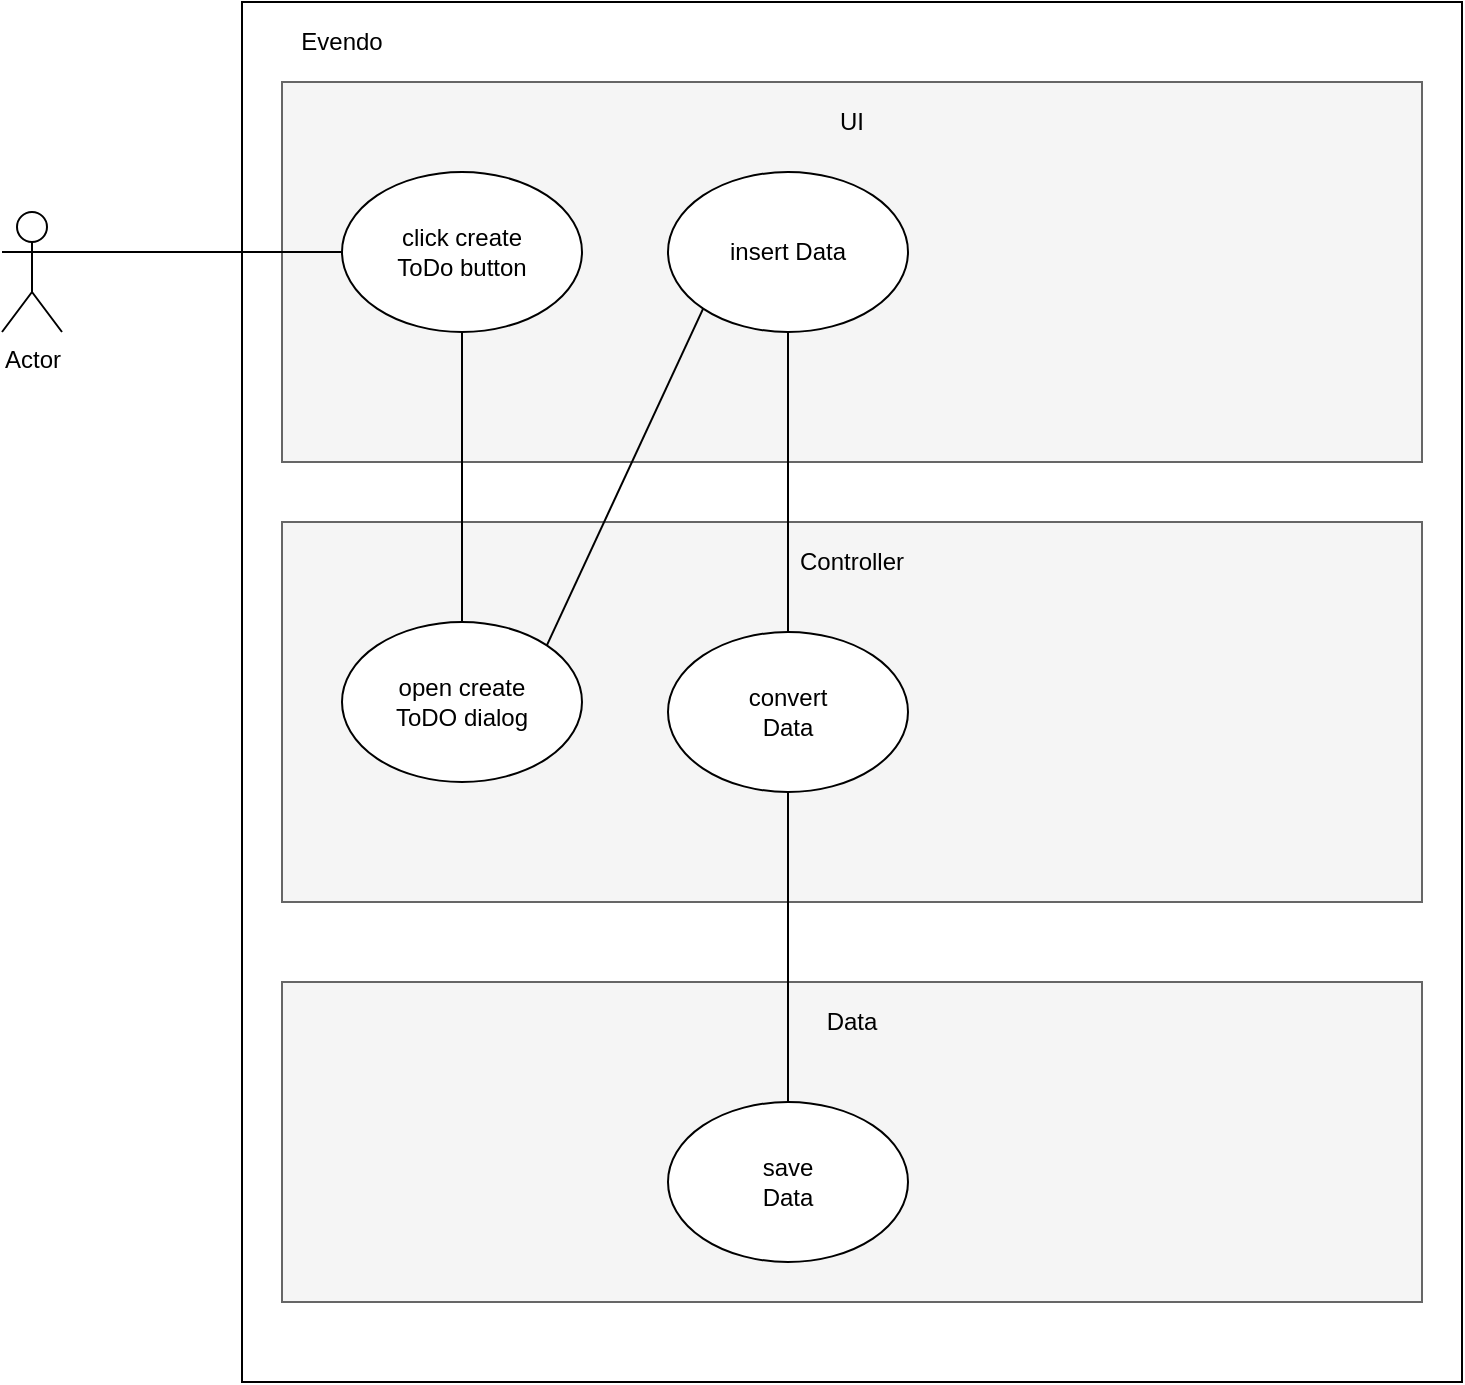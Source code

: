 <mxfile version="12.2.9" type="device" pages="1"><diagram id="ErZAlD7x-ldUghAsbQL8" name="Page-1"><mxGraphModel dx="1463" dy="770" grid="1" gridSize="10" guides="1" tooltips="1" connect="1" arrows="1" fold="1" page="1" pageScale="1" pageWidth="827" pageHeight="1169" math="0" shadow="0"><root><mxCell id="0"/><mxCell id="1" parent="0"/><mxCell id="8gdJqL7f2y5G9J2mgL9e-1" value="" style="rounded=0;whiteSpace=wrap;html=1;" vertex="1" parent="1"><mxGeometry x="200" y="40" width="610" height="690" as="geometry"/></mxCell><mxCell id="8gdJqL7f2y5G9J2mgL9e-2" value="" style="rounded=0;whiteSpace=wrap;html=1;fillColor=#f5f5f5;strokeColor=#666666;fontColor=#333333;" vertex="1" parent="1"><mxGeometry x="220" y="80" width="570" height="190" as="geometry"/></mxCell><mxCell id="8gdJqL7f2y5G9J2mgL9e-3" style="edgeStyle=orthogonalEdgeStyle;rounded=0;orthogonalLoop=1;jettySize=auto;html=1;entryX=0;entryY=0.5;entryDx=0;entryDy=0;exitX=1;exitY=0.333;exitDx=0;exitDy=0;exitPerimeter=0;endArrow=none;endFill=0;" edge="1" parent="1" source="8gdJqL7f2y5G9J2mgL9e-4" target="8gdJqL7f2y5G9J2mgL9e-5"><mxGeometry relative="1" as="geometry"/></mxCell><mxCell id="8gdJqL7f2y5G9J2mgL9e-4" value="Actor" style="shape=umlActor;verticalLabelPosition=bottom;labelBackgroundColor=#ffffff;verticalAlign=top;html=1;outlineConnect=0;" vertex="1" parent="1"><mxGeometry x="80" y="145" width="30" height="60" as="geometry"/></mxCell><mxCell id="8gdJqL7f2y5G9J2mgL9e-5" value="" style="ellipse;whiteSpace=wrap;html=1;" vertex="1" parent="1"><mxGeometry x="250" y="125" width="120" height="80" as="geometry"/></mxCell><mxCell id="8gdJqL7f2y5G9J2mgL9e-6" value="&lt;div&gt;click create ToDo button&lt;/div&gt;" style="text;html=1;strokeColor=none;fillColor=none;align=center;verticalAlign=middle;whiteSpace=wrap;rounded=0;" vertex="1" parent="1"><mxGeometry x="270" y="155" width="80" height="20" as="geometry"/></mxCell><mxCell id="8gdJqL7f2y5G9J2mgL9e-7" value="&lt;div&gt;Evendo&lt;/div&gt;" style="text;html=1;strokeColor=none;fillColor=none;align=center;verticalAlign=middle;whiteSpace=wrap;rounded=0;" vertex="1" parent="1"><mxGeometry x="230" y="50" width="40" height="20" as="geometry"/></mxCell><mxCell id="8gdJqL7f2y5G9J2mgL9e-8" value="UI" style="text;html=1;strokeColor=none;fillColor=none;align=center;verticalAlign=middle;whiteSpace=wrap;rounded=0;" vertex="1" parent="1"><mxGeometry x="485" y="90" width="40" height="20" as="geometry"/></mxCell><mxCell id="8gdJqL7f2y5G9J2mgL9e-9" value="" style="rounded=0;whiteSpace=wrap;html=1;fillColor=#f5f5f5;strokeColor=#666666;fontColor=#333333;" vertex="1" parent="1"><mxGeometry x="220" y="300" width="570" height="190" as="geometry"/></mxCell><mxCell id="8gdJqL7f2y5G9J2mgL9e-10" value="Controller" style="text;html=1;strokeColor=none;fillColor=none;align=center;verticalAlign=middle;whiteSpace=wrap;rounded=0;" vertex="1" parent="1"><mxGeometry x="485" y="310" width="40" height="20" as="geometry"/></mxCell><mxCell id="8gdJqL7f2y5G9J2mgL9e-11" value="" style="rounded=0;whiteSpace=wrap;html=1;fillColor=#f5f5f5;strokeColor=#666666;fontColor=#333333;" vertex="1" parent="1"><mxGeometry x="220" y="530" width="570" height="160" as="geometry"/></mxCell><mxCell id="8gdJqL7f2y5G9J2mgL9e-12" value="Data" style="text;html=1;strokeColor=none;fillColor=none;align=center;verticalAlign=middle;whiteSpace=wrap;rounded=0;" vertex="1" parent="1"><mxGeometry x="485" y="540" width="40" height="20" as="geometry"/></mxCell><mxCell id="8gdJqL7f2y5G9J2mgL9e-22" style="rounded=0;orthogonalLoop=1;jettySize=auto;html=1;exitX=1;exitY=0;exitDx=0;exitDy=0;entryX=0;entryY=1;entryDx=0;entryDy=0;endArrow=none;endFill=0;" edge="1" parent="1" source="8gdJqL7f2y5G9J2mgL9e-14" target="8gdJqL7f2y5G9J2mgL9e-19"><mxGeometry relative="1" as="geometry"/></mxCell><mxCell id="8gdJqL7f2y5G9J2mgL9e-14" value="" style="ellipse;whiteSpace=wrap;html=1;" vertex="1" parent="1"><mxGeometry x="250" y="350" width="120" height="80" as="geometry"/></mxCell><mxCell id="8gdJqL7f2y5G9J2mgL9e-15" value="&lt;div&gt;open create ToDO dialog&lt;/div&gt;" style="text;html=1;strokeColor=none;fillColor=none;align=center;verticalAlign=middle;whiteSpace=wrap;rounded=0;" vertex="1" parent="1"><mxGeometry x="270" y="380" width="80" height="20" as="geometry"/></mxCell><mxCell id="8gdJqL7f2y5G9J2mgL9e-16" style="edgeStyle=orthogonalEdgeStyle;rounded=0;orthogonalLoop=1;jettySize=auto;html=1;exitX=0.5;exitY=1;exitDx=0;exitDy=0;entryX=0.5;entryY=0;entryDx=0;entryDy=0;endArrow=none;endFill=0;" edge="1" parent="1" source="8gdJqL7f2y5G9J2mgL9e-5" target="8gdJqL7f2y5G9J2mgL9e-14"><mxGeometry relative="1" as="geometry"/></mxCell><mxCell id="8gdJqL7f2y5G9J2mgL9e-17" value="" style="ellipse;whiteSpace=wrap;html=1;" vertex="1" parent="1"><mxGeometry x="413" y="590" width="120" height="80" as="geometry"/></mxCell><mxCell id="8gdJqL7f2y5G9J2mgL9e-18" value="save Data" style="text;html=1;strokeColor=none;fillColor=none;align=center;verticalAlign=middle;whiteSpace=wrap;rounded=0;" vertex="1" parent="1"><mxGeometry x="453" y="620" width="40" height="20" as="geometry"/></mxCell><mxCell id="8gdJqL7f2y5G9J2mgL9e-24" style="edgeStyle=none;rounded=0;orthogonalLoop=1;jettySize=auto;html=1;exitX=0.5;exitY=1;exitDx=0;exitDy=0;entryX=0.5;entryY=0;entryDx=0;entryDy=0;endArrow=none;endFill=0;" edge="1" parent="1" source="8gdJqL7f2y5G9J2mgL9e-19" target="8gdJqL7f2y5G9J2mgL9e-23"><mxGeometry relative="1" as="geometry"/></mxCell><mxCell id="8gdJqL7f2y5G9J2mgL9e-19" value="" style="ellipse;whiteSpace=wrap;html=1;" vertex="1" parent="1"><mxGeometry x="413" y="125" width="120" height="80" as="geometry"/></mxCell><mxCell id="8gdJqL7f2y5G9J2mgL9e-20" value="insert Data" style="text;html=1;strokeColor=none;fillColor=none;align=center;verticalAlign=middle;whiteSpace=wrap;rounded=0;" vertex="1" parent="1"><mxGeometry x="433" y="155" width="80" height="20" as="geometry"/></mxCell><mxCell id="8gdJqL7f2y5G9J2mgL9e-30" style="edgeStyle=none;rounded=0;orthogonalLoop=1;jettySize=auto;html=1;exitX=0.5;exitY=1;exitDx=0;exitDy=0;entryX=0.5;entryY=0;entryDx=0;entryDy=0;endArrow=none;endFill=0;" edge="1" parent="1" source="8gdJqL7f2y5G9J2mgL9e-23" target="8gdJqL7f2y5G9J2mgL9e-17"><mxGeometry relative="1" as="geometry"/></mxCell><mxCell id="8gdJqL7f2y5G9J2mgL9e-23" value="" style="ellipse;whiteSpace=wrap;html=1;" vertex="1" parent="1"><mxGeometry x="413" y="355" width="120" height="80" as="geometry"/></mxCell><mxCell id="8gdJqL7f2y5G9J2mgL9e-26" value="convert Data" style="text;html=1;strokeColor=none;fillColor=none;align=center;verticalAlign=middle;whiteSpace=wrap;rounded=0;" vertex="1" parent="1"><mxGeometry x="453" y="385" width="40" height="20" as="geometry"/></mxCell></root></mxGraphModel></diagram></mxfile>